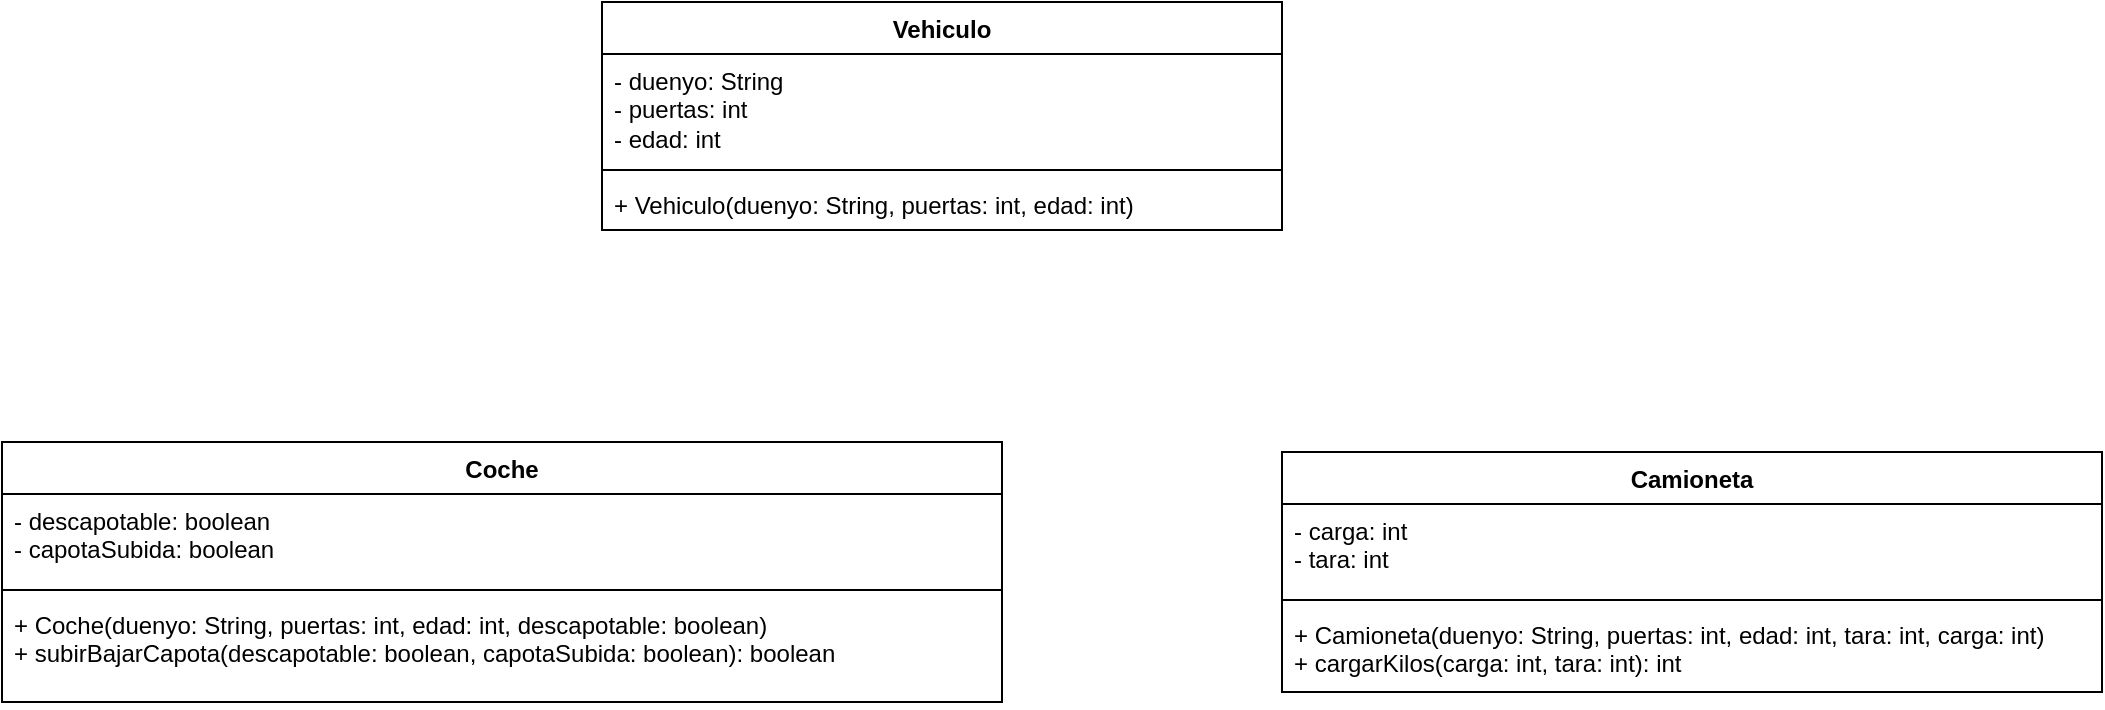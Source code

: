 <mxfile version="22.1.11" type="device">
  <diagram name="Page-1" id="sTLAMJMNHMfNNX3CN_xu">
    <mxGraphModel dx="2284" dy="738" grid="1" gridSize="10" guides="1" tooltips="1" connect="1" arrows="1" fold="1" page="1" pageScale="1" pageWidth="850" pageHeight="1100" math="0" shadow="0">
      <root>
        <mxCell id="0" />
        <mxCell id="1" parent="0" />
        <mxCell id="Nb5OPUUXXPXVl7wFtavO-1" value="Vehiculo" style="swimlane;fontStyle=1;align=center;verticalAlign=top;childLayout=stackLayout;horizontal=1;startSize=26;horizontalStack=0;resizeParent=1;resizeParentMax=0;resizeLast=0;collapsible=1;marginBottom=0;whiteSpace=wrap;html=1;" parent="1" vertex="1">
          <mxGeometry x="210" y="120" width="340" height="114" as="geometry" />
        </mxCell>
        <mxCell id="Nb5OPUUXXPXVl7wFtavO-2" value="- duenyo: String&lt;br&gt;- puertas: int&lt;br&gt;- edad: int" style="text;strokeColor=none;fillColor=none;align=left;verticalAlign=top;spacingLeft=4;spacingRight=4;overflow=hidden;rotatable=0;points=[[0,0.5],[1,0.5]];portConstraint=eastwest;whiteSpace=wrap;html=1;" parent="Nb5OPUUXXPXVl7wFtavO-1" vertex="1">
          <mxGeometry y="26" width="340" height="54" as="geometry" />
        </mxCell>
        <mxCell id="Nb5OPUUXXPXVl7wFtavO-3" value="" style="line;strokeWidth=1;fillColor=none;align=left;verticalAlign=middle;spacingTop=-1;spacingLeft=3;spacingRight=3;rotatable=0;labelPosition=right;points=[];portConstraint=eastwest;strokeColor=inherit;" parent="Nb5OPUUXXPXVl7wFtavO-1" vertex="1">
          <mxGeometry y="80" width="340" height="8" as="geometry" />
        </mxCell>
        <mxCell id="Nb5OPUUXXPXVl7wFtavO-4" value="+ Vehiculo(duenyo: String, puertas: int, edad: int)" style="text;strokeColor=none;fillColor=none;align=left;verticalAlign=top;spacingLeft=4;spacingRight=4;overflow=hidden;rotatable=0;points=[[0,0.5],[1,0.5]];portConstraint=eastwest;whiteSpace=wrap;html=1;" parent="Nb5OPUUXXPXVl7wFtavO-1" vertex="1">
          <mxGeometry y="88" width="340" height="26" as="geometry" />
        </mxCell>
        <mxCell id="Nb5OPUUXXPXVl7wFtavO-5" value="Coche" style="swimlane;fontStyle=1;align=center;verticalAlign=top;childLayout=stackLayout;horizontal=1;startSize=26;horizontalStack=0;resizeParent=1;resizeParentMax=0;resizeLast=0;collapsible=1;marginBottom=0;whiteSpace=wrap;html=1;" parent="1" vertex="1">
          <mxGeometry x="-90" y="340" width="500" height="130" as="geometry" />
        </mxCell>
        <mxCell id="Nb5OPUUXXPXVl7wFtavO-6" value="- descapotable: boolean&lt;br&gt;- capotaSubida: boolean" style="text;strokeColor=none;fillColor=none;align=left;verticalAlign=top;spacingLeft=4;spacingRight=4;overflow=hidden;rotatable=0;points=[[0,0.5],[1,0.5]];portConstraint=eastwest;whiteSpace=wrap;html=1;" parent="Nb5OPUUXXPXVl7wFtavO-5" vertex="1">
          <mxGeometry y="26" width="500" height="44" as="geometry" />
        </mxCell>
        <mxCell id="Nb5OPUUXXPXVl7wFtavO-7" value="" style="line;strokeWidth=1;fillColor=none;align=left;verticalAlign=middle;spacingTop=-1;spacingLeft=3;spacingRight=3;rotatable=0;labelPosition=right;points=[];portConstraint=eastwest;strokeColor=inherit;" parent="Nb5OPUUXXPXVl7wFtavO-5" vertex="1">
          <mxGeometry y="70" width="500" height="8" as="geometry" />
        </mxCell>
        <mxCell id="Nb5OPUUXXPXVl7wFtavO-8" value="+ Coche(duenyo: String, puertas: int, edad: int, descapotable: boolean)&lt;br&gt;+ subirBajarCapota(descapotable: boolean, capotaSubida: boolean): boolean&amp;nbsp;" style="text;strokeColor=none;fillColor=none;align=left;verticalAlign=top;spacingLeft=4;spacingRight=4;overflow=hidden;rotatable=0;points=[[0,0.5],[1,0.5]];portConstraint=eastwest;whiteSpace=wrap;html=1;" parent="Nb5OPUUXXPXVl7wFtavO-5" vertex="1">
          <mxGeometry y="78" width="500" height="52" as="geometry" />
        </mxCell>
        <mxCell id="Nb5OPUUXXPXVl7wFtavO-9" value="Camioneta" style="swimlane;fontStyle=1;align=center;verticalAlign=top;childLayout=stackLayout;horizontal=1;startSize=26;horizontalStack=0;resizeParent=1;resizeParentMax=0;resizeLast=0;collapsible=1;marginBottom=0;whiteSpace=wrap;html=1;" parent="1" vertex="1">
          <mxGeometry x="550" y="345" width="410" height="120" as="geometry" />
        </mxCell>
        <mxCell id="Nb5OPUUXXPXVl7wFtavO-10" value="- carga: int&lt;br&gt;- tara: int" style="text;strokeColor=none;fillColor=none;align=left;verticalAlign=top;spacingLeft=4;spacingRight=4;overflow=hidden;rotatable=0;points=[[0,0.5],[1,0.5]];portConstraint=eastwest;whiteSpace=wrap;html=1;" parent="Nb5OPUUXXPXVl7wFtavO-9" vertex="1">
          <mxGeometry y="26" width="410" height="44" as="geometry" />
        </mxCell>
        <mxCell id="Nb5OPUUXXPXVl7wFtavO-11" value="" style="line;strokeWidth=1;fillColor=none;align=left;verticalAlign=middle;spacingTop=-1;spacingLeft=3;spacingRight=3;rotatable=0;labelPosition=right;points=[];portConstraint=eastwest;strokeColor=inherit;" parent="Nb5OPUUXXPXVl7wFtavO-9" vertex="1">
          <mxGeometry y="70" width="410" height="8" as="geometry" />
        </mxCell>
        <mxCell id="Nb5OPUUXXPXVl7wFtavO-12" value="+ Camioneta(duenyo: String, puertas: int, edad: int, tara: int, carga: int)&lt;br&gt;+ cargarKilos(carga: int, tara: int): int" style="text;strokeColor=none;fillColor=none;align=left;verticalAlign=top;spacingLeft=4;spacingRight=4;overflow=hidden;rotatable=0;points=[[0,0.5],[1,0.5]];portConstraint=eastwest;whiteSpace=wrap;html=1;" parent="Nb5OPUUXXPXVl7wFtavO-9" vertex="1">
          <mxGeometry y="78" width="410" height="42" as="geometry" />
        </mxCell>
      </root>
    </mxGraphModel>
  </diagram>
</mxfile>
